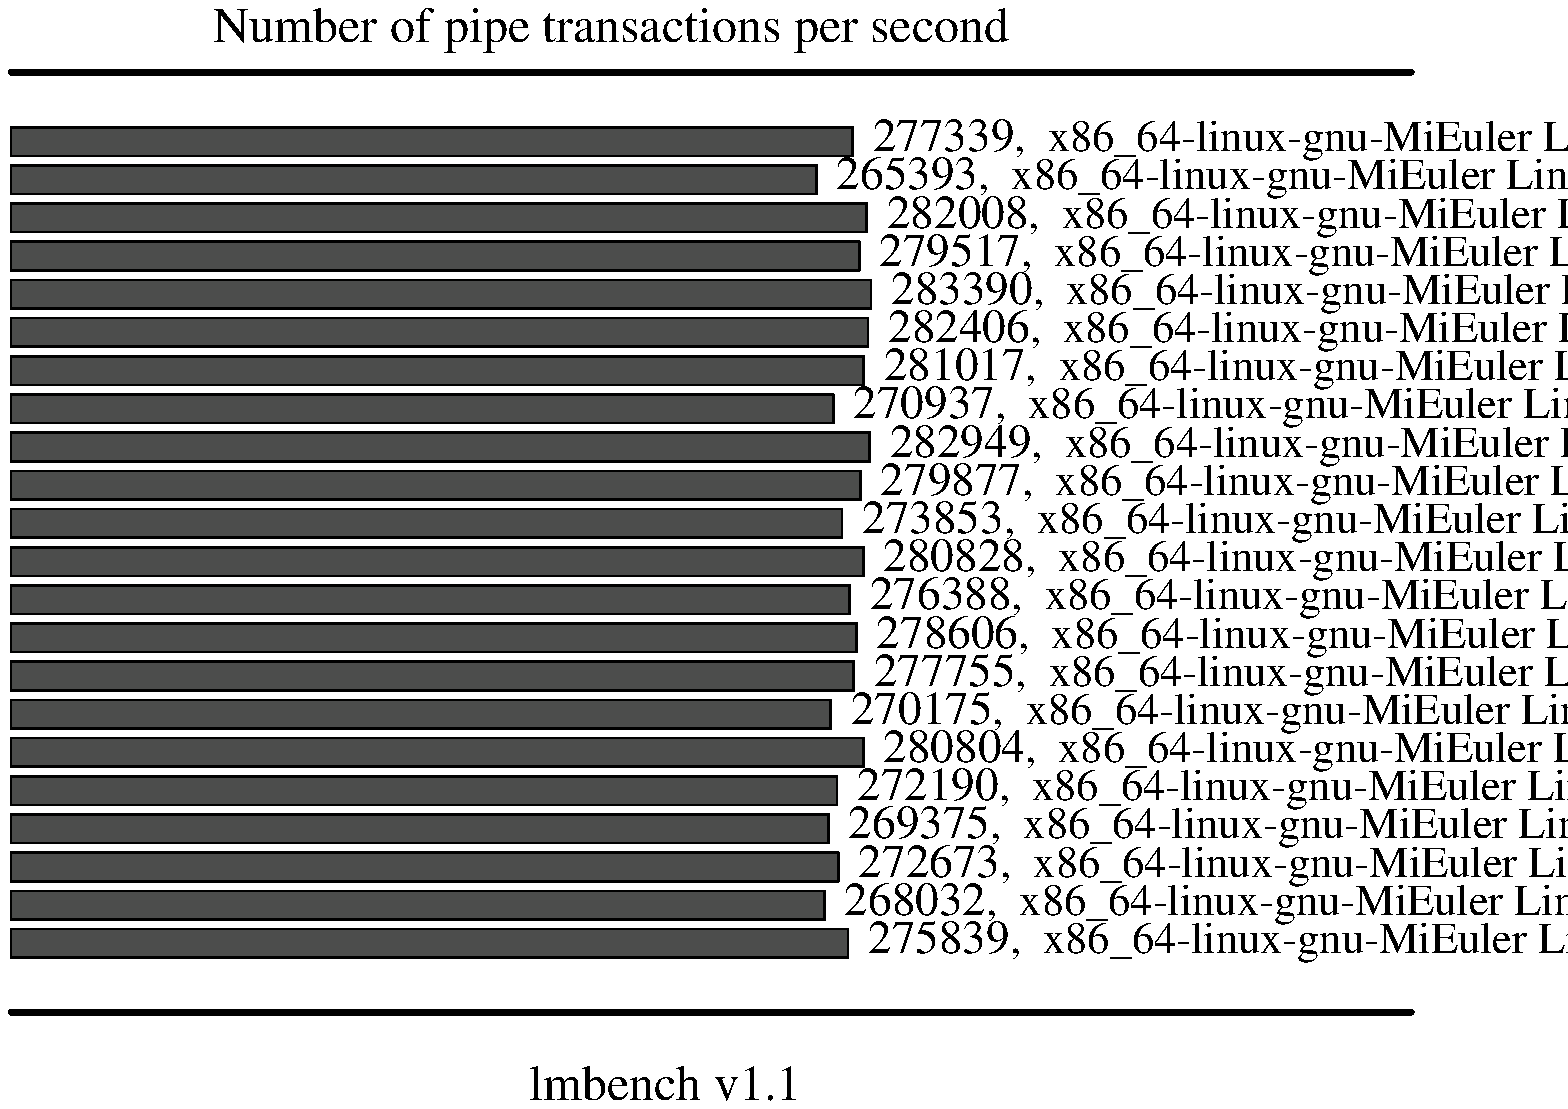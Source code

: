 .sp .75i
.po .23i
.ft R
.ps 16
.vs 21
.ce 100
\s+2Number of pipe transactions per second\s0
.ce 0
.vs 
.PS
.ps 16
.vs 11
[
# Variables, tweek these.
	fillval = .12		# default fill value boxes
	xsize = 4.3		# width of the graph
	ysize = 4.2		# height of the graph
	n = 22
	boxpercent = 75 / 100
	gap = xsize / n * (1 - boxpercent)
	maxdata = 283390
	yscale = ysize / maxdata
	xscale = xsize / maxdata

# Draw the graph borders 
	O:	box invis ht ysize wid xsize
boxht = ysize / n * boxpercent
box fill .7 wid 277339 * xscale with .nw at O.nw - (0, gap /2 + 0 * (ysize/n))
"\s+1277339\s0,  x86_64-linux-gnu-MiEuler Linux 5.10.0,\  \s+13.6057\ usecs\s0" ljust at last box.e + .1,0
box fill .7 wid 265393 * xscale with .nw at O.nw - (0, gap /2 + 1 * (ysize/n))
"\s+1265393\s0,  x86_64-linux-gnu-MiEuler Linux 5.10.0,\  \s+13.7680\ usecs\s0" ljust at last box.e + .1,0
box fill .7 wid 282008 * xscale with .nw at O.nw - (0, gap /2 + 2 * (ysize/n))
"\s+1282008\s0,  x86_64-linux-gnu-MiEuler Linux 5.10.0KFENCE+,\  \s+13.5460\ usecs\s0" ljust at last box.e + .1,0
box fill .7 wid 279517 * xscale with .nw at O.nw - (0, gap /2 + 3 * (ysize/n))
"\s+1279517\s0,  x86_64-linux-gnu-MiEuler Linux 5.10.0KFENCE+,\  \s+13.5776\ usecs\s0" ljust at last box.e + .1,0
box fill .7 wid 283390 * xscale with .nw at O.nw - (0, gap /2 + 4 * (ysize/n))
"\s+1283390\s0,  x86_64-linux-gnu-MiEuler Linux 5.10.0KFENCE+,\  \s+13.5287\ usecs\s0" ljust at last box.e + .1,0
box fill .7 wid 282406 * xscale with .nw at O.nw - (0, gap /2 + 5 * (ysize/n))
"\s+1282406\s0,  x86_64-linux-gnu-MiEuler Linux 5.10.0KFENCE+,\  \s+13.5410\ usecs\s0" ljust at last box.e + .1,0
box fill .7 wid 281017 * xscale with .nw at O.nw - (0, gap /2 + 6 * (ysize/n))
"\s+1281017\s0,  x86_64-linux-gnu-MiEuler Linux 5.10.0KFENCE+,\  \s+13.5585\ usecs\s0" ljust at last box.e + .1,0
box fill .7 wid 270937 * xscale with .nw at O.nw - (0, gap /2 + 7 * (ysize/n))
"\s+1270937\s0,  x86_64-linux-gnu-MiEuler Linux 5.10.0KFENCE+,\  \s+13.6909\ usecs\s0" ljust at last box.e + .1,0
box fill .7 wid 282949 * xscale with .nw at O.nw - (0, gap /2 + 8 * (ysize/n))
"\s+1282949\s0,  x86_64-linux-gnu-MiEuler Linux 5.10.0KFENCE+,\  \s+13.5342\ usecs\s0" ljust at last box.e + .1,0
box fill .7 wid 279877 * xscale with .nw at O.nw - (0, gap /2 + 9 * (ysize/n))
"\s+1279877\s0,  x86_64-linux-gnu-MiEuler Linux 5.10.0KFENCE+,\  \s+13.5730\ usecs\s0" ljust at last box.e + .1,0
box fill .7 wid 273853 * xscale with .nw at O.nw - (0, gap /2 + 10 * (ysize/n))
"\s+1273853\s0,  x86_64-linux-gnu-MiEuler Linux 5.10.0KFENCE+,\  \s+13.6516\ usecs\s0" ljust at last box.e + .1,0
box fill .7 wid 280828 * xscale with .nw at O.nw - (0, gap /2 + 11 * (ysize/n))
"\s+1280828\s0,  x86_64-linux-gnu-MiEuler Linux 5.10.0KFENCE+,\  \s+13.5609\ usecs\s0" ljust at last box.e + .1,0
box fill .7 wid 276388 * xscale with .nw at O.nw - (0, gap /2 + 12 * (ysize/n))
"\s+1276388\s0,  x86_64-linux-gnu-MiEuler Linux 5.10.0,\  \s+13.6181\ usecs\s0" ljust at last box.e + .1,0
box fill .7 wid 278606 * xscale with .nw at O.nw - (0, gap /2 + 13 * (ysize/n))
"\s+1278606\s0,  x86_64-linux-gnu-MiEuler Linux 5.10.0KFENCE+,\  \s+13.5893\ usecs\s0" ljust at last box.e + .1,0
box fill .7 wid 277755 * xscale with .nw at O.nw - (0, gap /2 + 14 * (ysize/n))
"\s+1277755\s0,  x86_64-linux-gnu-MiEuler Linux 5.10.0KFENCE+,\  \s+13.6003\ usecs\s0" ljust at last box.e + .1,0
box fill .7 wid 270175 * xscale with .nw at O.nw - (0, gap /2 + 15 * (ysize/n))
"\s+1270175\s0,  x86_64-linux-gnu-MiEuler Linux 5.10.0,\  \s+13.7013\ usecs\s0" ljust at last box.e + .1,0
box fill .7 wid 280804 * xscale with .nw at O.nw - (0, gap /2 + 16 * (ysize/n))
"\s+1280804\s0,  x86_64-linux-gnu-MiEuler Linux 5.10.0,\  \s+13.5612\ usecs\s0" ljust at last box.e + .1,0
box fill .7 wid 272190 * xscale with .nw at O.nw - (0, gap /2 + 17 * (ysize/n))
"\s+1272190\s0,  x86_64-linux-gnu-MiEuler Linux 5.10.0,\  \s+13.6739\ usecs\s0" ljust at last box.e + .1,0
box fill .7 wid 269375 * xscale with .nw at O.nw - (0, gap /2 + 18 * (ysize/n))
"\s+1269375\s0,  x86_64-linux-gnu-MiEuler Linux 5.10.0,\  \s+13.7123\ usecs\s0" ljust at last box.e + .1,0
box fill .7 wid 272673 * xscale with .nw at O.nw - (0, gap /2 + 19 * (ysize/n))
"\s+1272673\s0,  x86_64-linux-gnu-MiEuler Linux 5.10.0,\  \s+13.6674\ usecs\s0" ljust at last box.e + .1,0
box fill .7 wid 268032 * xscale with .nw at O.nw - (0, gap /2 + 20 * (ysize/n))
"\s+1268032\s0,  x86_64-linux-gnu-MiEuler Linux 5.10.0,\  \s+13.7309\ usecs\s0" ljust at last box.e + .1,0
box fill .7 wid 275839 * xscale with .nw at O.nw - (0, gap /2 + 21 * (ysize/n))
"\s+1275839\s0,  x86_64-linux-gnu-MiEuler Linux 5.10.0,\  \s+13.6253\ usecs\s0" ljust at last box.e + .1,0
]
box invis wid last [].wid + .5 ht last [].ht + .5 with .nw at last [].nw + (-.25, .25)
move to last [].nw + 0,.25
line thick 2 right 7
move to last [].sw - 0,.25
line thick 2 right 7
.PE
.ft
.ps
.vs
.po
.po .5i
.ft R
.ps 16
.vs 21
.sp .5
.ce 100
\s+2lmbench v1.1\s0
.po
.ft
.ps
.vs
.ce 0
